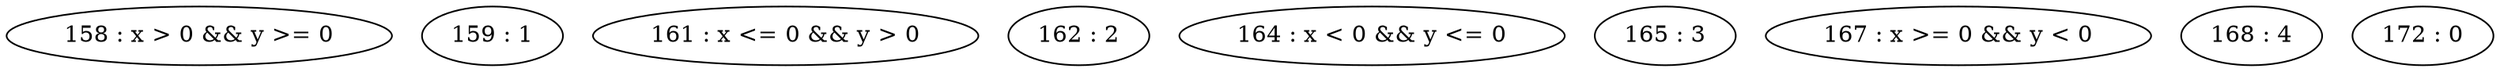 digraph G {
"158 : x > 0 && y >= 0"
"159 : 1"
"161 : x <= 0 && y > 0"
"162 : 2"
"164 : x < 0 && y <= 0"
"165 : 3"
"167 : x >= 0 && y < 0"
"168 : 4"
"172 : 0"
}